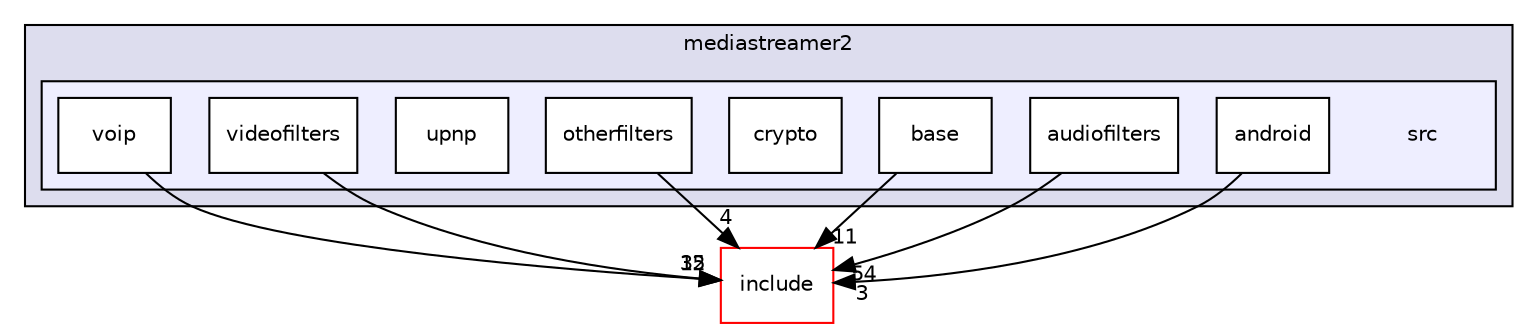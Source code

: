 digraph "src" {
  compound=true
  node [ fontsize="10", fontname="Helvetica"];
  edge [ labelfontsize="10", labelfontname="Helvetica"];
  subgraph clusterdir_9ea2b0e1273bb04b80b15712d835f965 {
    graph [ bgcolor="#ddddee", pencolor="black", label="mediastreamer2" fontname="Helvetica", fontsize="10", URL="dir_9ea2b0e1273bb04b80b15712d835f965.html"]
  subgraph clusterdir_4fb411e34fa449b2d37fdd2c0c9098fd {
    graph [ bgcolor="#eeeeff", pencolor="black", label="" URL="dir_4fb411e34fa449b2d37fdd2c0c9098fd.html"];
    dir_4fb411e34fa449b2d37fdd2c0c9098fd [shape=plaintext label="src"];
    dir_8e84aa47774d4a6f44cb4f5b39ce59c5 [shape=box label="android" color="black" fillcolor="white" style="filled" URL="dir_8e84aa47774d4a6f44cb4f5b39ce59c5.html"];
    dir_6dedf39ce2a2b0c43709211bf94a639c [shape=box label="audiofilters" color="black" fillcolor="white" style="filled" URL="dir_6dedf39ce2a2b0c43709211bf94a639c.html"];
    dir_c826f6e0aea8236fa25367dee0afa0b8 [shape=box label="base" color="black" fillcolor="white" style="filled" URL="dir_c826f6e0aea8236fa25367dee0afa0b8.html"];
    dir_9aa28ea495c26ce8bd28b62622ed3ca4 [shape=box label="crypto" color="black" fillcolor="white" style="filled" URL="dir_9aa28ea495c26ce8bd28b62622ed3ca4.html"];
    dir_46c82a75f9733759248d4377477e7d47 [shape=box label="otherfilters" color="black" fillcolor="white" style="filled" URL="dir_46c82a75f9733759248d4377477e7d47.html"];
    dir_b594b43842c1f5f5254988fa43317f9a [shape=box label="upnp" color="black" fillcolor="white" style="filled" URL="dir_b594b43842c1f5f5254988fa43317f9a.html"];
    dir_bcba4e00b231b991d4436cc5f2f52782 [shape=box label="videofilters" color="black" fillcolor="white" style="filled" URL="dir_bcba4e00b231b991d4436cc5f2f52782.html"];
    dir_39a1a47d6391827be1c48a267f693515 [shape=box label="voip" color="black" fillcolor="white" style="filled" URL="dir_39a1a47d6391827be1c48a267f693515.html"];
  }
  }
  dir_4e535993d7e33f8f8dc7bdd155cc6615 [shape=box label="include" fillcolor="white" style="filled" color="red" URL="dir_4e535993d7e33f8f8dc7bdd155cc6615.html"];
  dir_46c82a75f9733759248d4377477e7d47->dir_4e535993d7e33f8f8dc7bdd155cc6615 [headlabel="4", labeldistance=1.5 headhref="dir_000017_000010.html"];
  dir_6dedf39ce2a2b0c43709211bf94a639c->dir_4e535993d7e33f8f8dc7bdd155cc6615 [headlabel="54", labeldistance=1.5 headhref="dir_000009_000010.html"];
  dir_bcba4e00b231b991d4436cc5f2f52782->dir_4e535993d7e33f8f8dc7bdd155cc6615 [headlabel="35", labeldistance=1.5 headhref="dir_000014_000010.html"];
  dir_c826f6e0aea8236fa25367dee0afa0b8->dir_4e535993d7e33f8f8dc7bdd155cc6615 [headlabel="11", labeldistance=1.5 headhref="dir_000016_000010.html"];
  dir_8e84aa47774d4a6f44cb4f5b39ce59c5->dir_4e535993d7e33f8f8dc7bdd155cc6615 [headlabel="3", labeldistance=1.5 headhref="dir_000012_000010.html"];
  dir_39a1a47d6391827be1c48a267f693515->dir_4e535993d7e33f8f8dc7bdd155cc6615 [headlabel="12", labeldistance=1.5 headhref="dir_000013_000010.html"];
}
